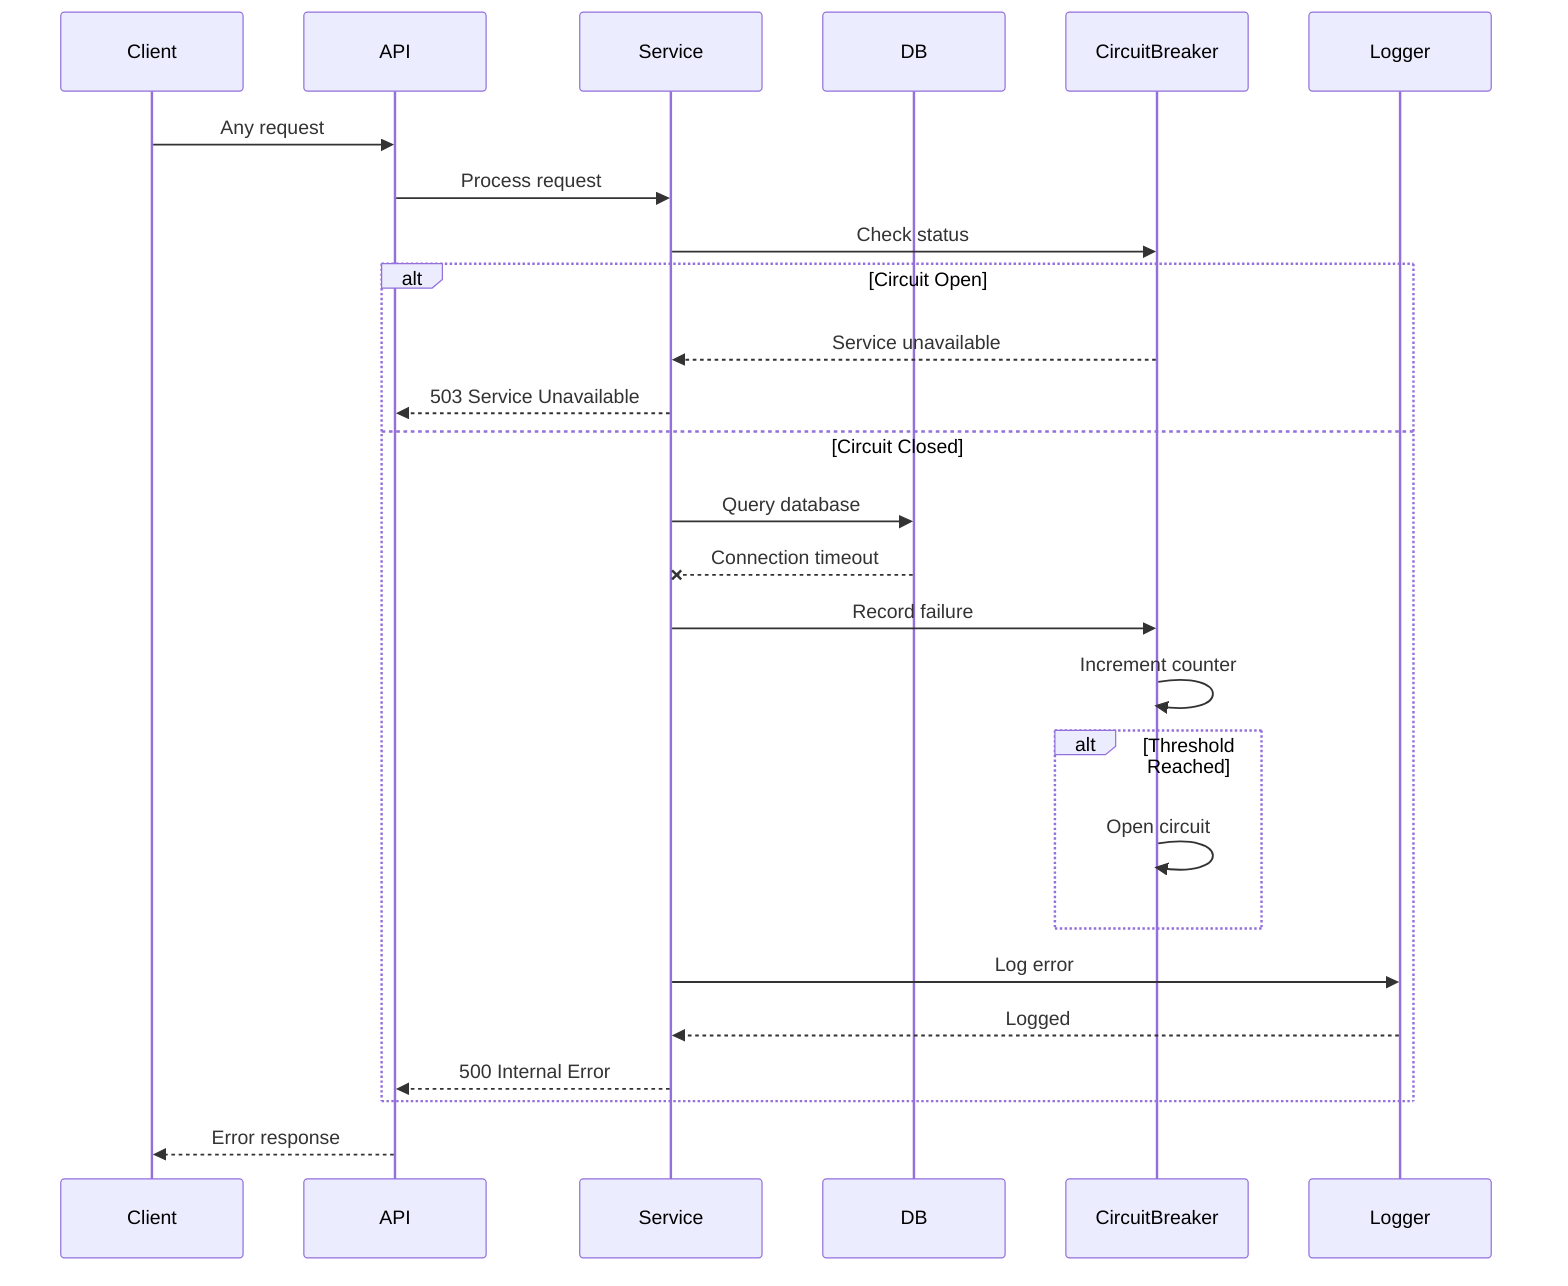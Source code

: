 sequenceDiagram
    participant Client
    participant API
    participant Service
    participant DB
    participant CircuitBreaker
    participant Logger
    
    Client->>API: Any request
    API->>Service: Process request
    Service->>CircuitBreaker: Check status
    alt Circuit Open
        CircuitBreaker-->>Service: Service unavailable
        Service-->>API: 503 Service Unavailable
    else Circuit Closed
        Service->>DB: Query database
        DB--xService: Connection timeout
        Service->>CircuitBreaker: Record failure
        CircuitBreaker->>CircuitBreaker: Increment counter
        alt Threshold Reached
            CircuitBreaker->>CircuitBreaker: Open circuit
        end
        Service->>Logger: Log error
        Logger-->>Service: Logged
        Service-->>API: 500 Internal Error
    end
    API-->>Client: Error response